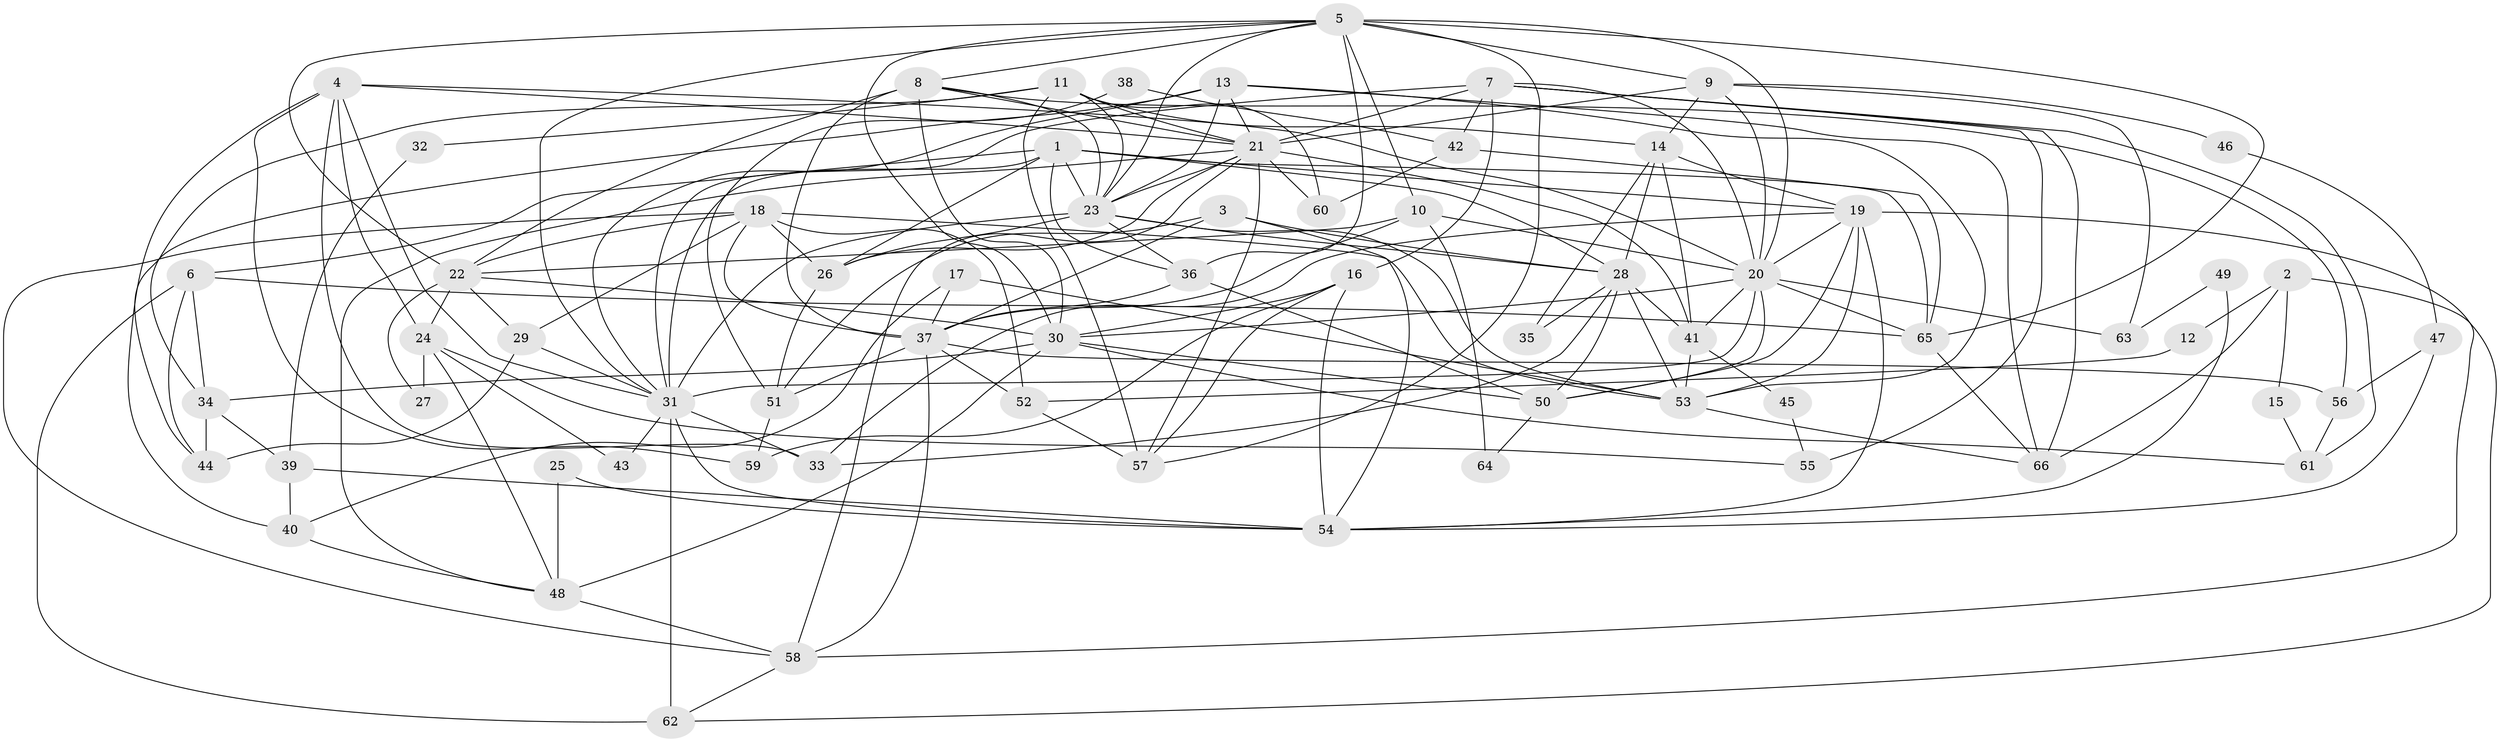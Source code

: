 // original degree distribution, {4: 0.3181818181818182, 6: 0.11363636363636363, 3: 0.20454545454545456, 5: 0.15151515151515152, 8: 0.022727272727272728, 2: 0.16666666666666666, 7: 0.022727272727272728}
// Generated by graph-tools (version 1.1) at 2025/36/03/09/25 02:36:14]
// undirected, 66 vertices, 176 edges
graph export_dot {
graph [start="1"]
  node [color=gray90,style=filled];
  1;
  2;
  3;
  4;
  5;
  6;
  7;
  8;
  9;
  10;
  11;
  12;
  13;
  14;
  15;
  16;
  17;
  18;
  19;
  20;
  21;
  22;
  23;
  24;
  25;
  26;
  27;
  28;
  29;
  30;
  31;
  32;
  33;
  34;
  35;
  36;
  37;
  38;
  39;
  40;
  41;
  42;
  43;
  44;
  45;
  46;
  47;
  48;
  49;
  50;
  51;
  52;
  53;
  54;
  55;
  56;
  57;
  58;
  59;
  60;
  61;
  62;
  63;
  64;
  65;
  66;
  1 -- 6 [weight=1.0];
  1 -- 19 [weight=2.0];
  1 -- 23 [weight=1.0];
  1 -- 26 [weight=1.0];
  1 -- 28 [weight=1.0];
  1 -- 31 [weight=1.0];
  1 -- 36 [weight=1.0];
  1 -- 65 [weight=1.0];
  2 -- 12 [weight=1.0];
  2 -- 15 [weight=1.0];
  2 -- 62 [weight=1.0];
  2 -- 66 [weight=1.0];
  3 -- 28 [weight=2.0];
  3 -- 37 [weight=2.0];
  3 -- 51 [weight=1.0];
  3 -- 54 [weight=1.0];
  4 -- 20 [weight=1.0];
  4 -- 21 [weight=1.0];
  4 -- 24 [weight=1.0];
  4 -- 31 [weight=1.0];
  4 -- 33 [weight=1.0];
  4 -- 40 [weight=1.0];
  4 -- 59 [weight=1.0];
  5 -- 8 [weight=1.0];
  5 -- 9 [weight=1.0];
  5 -- 10 [weight=1.0];
  5 -- 20 [weight=1.0];
  5 -- 22 [weight=1.0];
  5 -- 23 [weight=1.0];
  5 -- 30 [weight=1.0];
  5 -- 31 [weight=1.0];
  5 -- 36 [weight=1.0];
  5 -- 57 [weight=1.0];
  5 -- 65 [weight=1.0];
  6 -- 34 [weight=1.0];
  6 -- 44 [weight=1.0];
  6 -- 62 [weight=1.0];
  6 -- 65 [weight=1.0];
  7 -- 16 [weight=1.0];
  7 -- 20 [weight=1.0];
  7 -- 21 [weight=3.0];
  7 -- 31 [weight=1.0];
  7 -- 42 [weight=1.0];
  7 -- 55 [weight=2.0];
  7 -- 61 [weight=1.0];
  7 -- 66 [weight=1.0];
  8 -- 21 [weight=1.0];
  8 -- 22 [weight=1.0];
  8 -- 23 [weight=1.0];
  8 -- 30 [weight=1.0];
  8 -- 37 [weight=2.0];
  8 -- 56 [weight=1.0];
  9 -- 14 [weight=1.0];
  9 -- 20 [weight=1.0];
  9 -- 21 [weight=1.0];
  9 -- 46 [weight=1.0];
  9 -- 63 [weight=1.0];
  10 -- 20 [weight=1.0];
  10 -- 22 [weight=1.0];
  10 -- 37 [weight=1.0];
  10 -- 64 [weight=1.0];
  11 -- 14 [weight=1.0];
  11 -- 21 [weight=2.0];
  11 -- 23 [weight=1.0];
  11 -- 32 [weight=1.0];
  11 -- 34 [weight=1.0];
  11 -- 57 [weight=1.0];
  11 -- 60 [weight=1.0];
  12 -- 52 [weight=1.0];
  13 -- 21 [weight=1.0];
  13 -- 23 [weight=1.0];
  13 -- 31 [weight=2.0];
  13 -- 44 [weight=1.0];
  13 -- 53 [weight=1.0];
  13 -- 66 [weight=1.0];
  14 -- 19 [weight=1.0];
  14 -- 28 [weight=2.0];
  14 -- 35 [weight=1.0];
  14 -- 41 [weight=2.0];
  15 -- 61 [weight=1.0];
  16 -- 30 [weight=1.0];
  16 -- 54 [weight=1.0];
  16 -- 57 [weight=1.0];
  16 -- 59 [weight=1.0];
  17 -- 37 [weight=1.0];
  17 -- 40 [weight=1.0];
  17 -- 53 [weight=1.0];
  18 -- 22 [weight=1.0];
  18 -- 26 [weight=1.0];
  18 -- 29 [weight=1.0];
  18 -- 37 [weight=1.0];
  18 -- 52 [weight=1.0];
  18 -- 53 [weight=1.0];
  18 -- 58 [weight=1.0];
  19 -- 20 [weight=1.0];
  19 -- 33 [weight=1.0];
  19 -- 50 [weight=1.0];
  19 -- 53 [weight=1.0];
  19 -- 54 [weight=1.0];
  19 -- 58 [weight=1.0];
  20 -- 30 [weight=1.0];
  20 -- 31 [weight=1.0];
  20 -- 41 [weight=1.0];
  20 -- 50 [weight=1.0];
  20 -- 63 [weight=1.0];
  20 -- 65 [weight=1.0];
  21 -- 23 [weight=2.0];
  21 -- 26 [weight=1.0];
  21 -- 41 [weight=2.0];
  21 -- 48 [weight=1.0];
  21 -- 57 [weight=1.0];
  21 -- 58 [weight=1.0];
  21 -- 60 [weight=1.0];
  22 -- 24 [weight=1.0];
  22 -- 27 [weight=1.0];
  22 -- 29 [weight=1.0];
  22 -- 30 [weight=1.0];
  23 -- 26 [weight=1.0];
  23 -- 28 [weight=1.0];
  23 -- 31 [weight=1.0];
  23 -- 36 [weight=1.0];
  23 -- 53 [weight=1.0];
  24 -- 27 [weight=1.0];
  24 -- 43 [weight=1.0];
  24 -- 48 [weight=1.0];
  24 -- 55 [weight=1.0];
  25 -- 48 [weight=1.0];
  25 -- 54 [weight=1.0];
  26 -- 51 [weight=1.0];
  28 -- 33 [weight=1.0];
  28 -- 35 [weight=1.0];
  28 -- 41 [weight=1.0];
  28 -- 50 [weight=1.0];
  28 -- 53 [weight=1.0];
  29 -- 31 [weight=1.0];
  29 -- 44 [weight=2.0];
  30 -- 34 [weight=1.0];
  30 -- 48 [weight=2.0];
  30 -- 50 [weight=1.0];
  30 -- 61 [weight=1.0];
  31 -- 33 [weight=2.0];
  31 -- 43 [weight=1.0];
  31 -- 54 [weight=1.0];
  31 -- 62 [weight=2.0];
  32 -- 39 [weight=1.0];
  34 -- 39 [weight=1.0];
  34 -- 44 [weight=1.0];
  36 -- 37 [weight=1.0];
  36 -- 50 [weight=1.0];
  37 -- 51 [weight=1.0];
  37 -- 52 [weight=1.0];
  37 -- 56 [weight=1.0];
  37 -- 58 [weight=1.0];
  38 -- 42 [weight=1.0];
  38 -- 51 [weight=1.0];
  39 -- 40 [weight=1.0];
  39 -- 54 [weight=1.0];
  40 -- 48 [weight=1.0];
  41 -- 45 [weight=1.0];
  41 -- 53 [weight=1.0];
  42 -- 60 [weight=1.0];
  42 -- 65 [weight=1.0];
  45 -- 55 [weight=1.0];
  46 -- 47 [weight=1.0];
  47 -- 54 [weight=1.0];
  47 -- 56 [weight=1.0];
  48 -- 58 [weight=1.0];
  49 -- 54 [weight=1.0];
  49 -- 63 [weight=1.0];
  50 -- 64 [weight=1.0];
  51 -- 59 [weight=1.0];
  52 -- 57 [weight=1.0];
  53 -- 66 [weight=1.0];
  56 -- 61 [weight=1.0];
  58 -- 62 [weight=1.0];
  65 -- 66 [weight=1.0];
}

